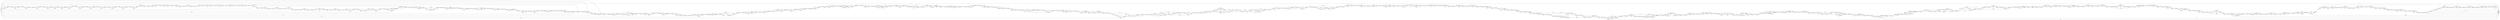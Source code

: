 digraph {
	graph [rankdir=LR]
	node [shape=rectangle]
	2 -> 8 [label=3291]
	8 -> 9 [label=3292]
	9 -> 23 [label=3342]
	23 -> 28 [label=3341]
	23 -> 44 [label=1]
	28 -> 44 [label=40308]
	44 -> 51 [label=40309]
	51 -> 52 [label=3342]
	51 -> 12580 [label=36967]
	52 -> 60 [label=3341]
	52 -> 73 [label=1]
	60 -> 73 [label=3291]
	60 -> 10633 [label=50]
	73 -> 92 [label=3292]
	92 -> 94 [label=3601]
	94 -> 12601 [label=309]
	94 -> 115 [label=3292]
	115 -> 132 [label=3342]
	132 -> 134 [label=40309]
	134 -> 146 [label=40259]
	134 -> 164 [label=50]
	146 -> 164 [label=40256]
	146 -> 167 [label=3]
	164 -> 167 [label=40306]
	167 -> 177 [label=3342]
	167 -> 12626 [label=36967]
	177 -> 200 [label=3292]
	177 -> 10700 [label=50]
	200 -> 207 [label=3342]
	207 -> 211 [label=3292]
	207 -> 228 [label=50]
	211 -> 214 [label=40259]
	214 -> 228 [label=3292]
	214 -> 10723 [label=36967]
	228 -> 232 [label=3342]
	232 -> 248 [label=3291]
	232 -> 10723 [label=51]
	248 -> 253 [label=2566]
	248 -> 269 [label=725]
	253 -> 269 [label=39533]
	269 -> 286 [label=40309]
	286 -> 308 [label=3291]
	286 -> 10777 [label=37018]
	308 -> 373 [label=40309]
	373 -> 390 [label=39577]
	373 -> 394 [label=732]
	390 -> 394 [label=39527]
	390 -> 10798 [label=50]
	394 -> 396 [label=40259]
	396 -> 417 [label=2559]
	396 -> 10798 [label=37700]
	417 -> 465 [label=40309]
	465 -> 468 [label=3342]
	465 -> 503 [label=36967]
	468 -> 489 [label=2560]
	468 -> 10809 [label=782]
	489 -> 495 [label=2560]
	489 -> 510 [label=732]
	495 -> 503 [label=2610]
	503 -> 510 [label=39577]
	510 -> 609 [label=40309]
	609 -> 630 [label=2610]
	609 -> 12761 [label=37699]
	630 -> 720 [label=40309]
	720 -> 741 [label=40259]
	720 -> 10849 [label=50]
	741 -> 819 [label=40309]
	819 -> 840 [label=40308]
	819 -> 21014 [label=1]
	840 -> 867 [label=40309]
	867 -> 885 [label=3342]
	867 -> 10867 [label=36967]
	885 -> 906 [label=2560]
	885 -> 10867 [label=782]
	906 -> 910 [label=40309]
	910 -> 930 [label=2617]
	910 -> 931 [label=37692]
	930 -> 931 [label=2567]
	930 -> 951 [label=50]
	931 -> 942 [label=40259]
	942 -> 951 [label=3292]
	942 -> 978 [label=36967]
	951 -> 978 [label=3342]
	978 -> 981 [label=40309]
	981 -> 1005 [label=3342]
	981 -> 12874 [label=36967]
	1005 -> 1008 [label=40309]
	1008 -> 1044 [label=3342]
	1008 -> 12909 [label=36967]
	1044 -> 1111 [label=40309]
	1111 -> 1132 [label=3342]
	1111 -> 12929 [label=36967]
	1132 -> 1135 [label=40309]
	1135 -> 1156 [label=3342]
	1135 -> 12949 [label=36967]
	1156 -> 1164 [label=40309]
	1164 -> 1185 [label=3342]
	1164 -> 12969 [label=36967]
	1185 -> 1193 [label=40309]
	1193 -> 1197 [label=40259]
	1193 -> 10910 [label=50]
	1197 -> 1218 [label=40252]
	1197 -> 10910 [label=7]
	1218 -> 1239 [label=40309]
	1239 -> 1260 [label=40259]
	1239 -> 10933 [label=50]
	1260 -> 1266 [label=40309]
	1266 -> 1287 [label=39584]
	1266 -> 20869 [label=725]
	1287 -> 1298 [label=40000]
	1287 -> 10943 [label=309]
	1298 -> 1319 [label=2560]
	1298 -> 10943 [label=37440]
	1319 -> 1331 [label=2612]
	1331 -> 1335 [label=3337]
	1335 -> 1337 [label=3342]
	1337 -> 1339 [label=3335]
	1337 -> 1358 [label=7]
	1339 -> 1350 [label=40302]
	1350 -> 1358 [label=40252]
	1350 -> 1371 [label=50]
	1358 -> 1371 [label=40259]
	1371 -> 1373 [label=40309]
	1373 -> 1376 [label=3342]
	1373 -> 13010 [label=36967]
	1376 -> 1 [label=50]
	1376 -> 1384 [label=2567]
	1376 -> 13010 [label=725]
	1384 -> 1397 [label=2562]
	1384 -> 1405 [label=5]
	1397 -> 1405 [label=40254]
	1405 -> 1428 [label=40259]
	1428 -> 1438 [label=3292]
	1428 -> 1449 [label=36967]
	1438 -> 1449 [label=2567]
	1438 -> 14267 [label=725]
	1449 -> 1455 [label=39534]
	1455 -> 1461 [label=2567]
	1455 -> 1476 [label=36967]
	1461 -> 1462 [label=2560]
	1461 -> 14267 [label=7]
	1462 -> 1476 [label=2559]
	1462 -> 13943 [label=1]
	1476 -> 1483 [label=39526]
	1483 -> 1520 [label=40259]
	1520 -> 1536 [label=39527]
	1520 -> 14295 [label=732]
	1536 -> 1543 [label=2560]
	1536 -> 1557 [label=36967]
	1543 -> 1556 [label=3289]
	1556 -> 1557 [label=3292]
	1557 -> 1606 [label=40259]
	1606 -> 1627 [label=39950]
	1606 -> 20485 [label=309]
	1627 -> 1688 [label=40259]
	1688 -> 1712 [label=3292]
	1688 -> 13102 [label=36967]
	1712 -> 1733 [label=2560]
	1712 -> 13102 [label=732]
	1733 -> 1739 [label=40259]
	1739 -> 1769 [label=3285]
	1739 -> 13134 [label=36974]
	1769 -> 1772 [label=3292]
	1772 -> 1778 [label=3285]
	1772 -> 13157 [label=7]
	1778 -> 1790 [label=40252]
	1790 -> 1799 [label=3285]
	1790 -> 13157 [label=36967]
	1799 -> 1811 [label=2560]
	1799 -> 1820 [label=725]
	1811 -> 1820 [label=39534]
	1820 -> 1856 [label=40259]
	1856 -> 1862 [label=40178]
	1856 -> 13195 [label=81]
	1862 -> 1868 [label=39446]
	1862 -> 1883 [label=732]
	1868 -> 1883 [label=2560]
	1868 -> 13195 [label=36886]
	1883 -> 1889 [label=3292]
	1889 -> 1925 [label=40259]
	1925 -> 1940 [label=39950]
	1925 -> 13212 [label=309]
	1940 -> 1961 [label=3292]
	1940 -> 13212 [label=36658]
	1961 -> 1976 [label=40259]
	1976 -> 2000 [label=3292]
	1976 -> 13249 [label=36967]
	2000 -> 2036 [label=40259]
	2036 -> 2054 [label=40257]
	2036 -> 2057 [label=2]
	2054 -> 2057 [label=3290]
	2054 -> 13270 [label=36967]
	2057 -> 2069 [label=3292]
	2069 -> 2081 [label=2567]
	2069 -> 13270 [label=725]
	2081 -> 2093 [label=2560]
	2081 -> 13294 [label=7]
	2093 -> 2102 [label=3285]
	2102 -> 2105 [label=40259]
	2105 -> 2108 [label=40178]
	2105 -> 13317 [label=81]
	2108 -> 2129 [label=3292]
	2108 -> 13317 [label=36886]
	2129 -> 2141 [label=40259]
	2141 -> 2150 [label=40252]
	2141 -> 2162 [label=7]
	2150 -> 2155 [label=39527]
	2150 -> 2171 [label=725]
	2155 -> 1 [label=81]
	2155 -> 2162 [label=39446]
	2162 -> 2171 [label=39453]
	2171 -> 2174 [label=40178]
	2174 -> 2204 [label=3292]
	2174 -> 20022 [label=36886]
	2204 -> 2222 [label=3285]
	2204 -> 14433 [label=36893]
	2222 -> 2225 [label=2559]
	2222 -> 13946 [label=726]
	2225 -> 2243 [label=2566]
	2243 -> 2252 [label=40178]
	2252 -> 2266 [label=40177]
	2252 -> 2273 [label=1]
	2266 -> 2273 [label=40170]
	2266 -> 2287 [label=7]
	2273 -> 2281 [label=40171]
	2281 -> 2287 [label=3285]
	2281 -> 20048 [label=36886]
	2287 -> 2296 [label=3292]
	2296 -> 2316 [label=3291]
	2296 -> 2317 [label=1]
	2316 -> 2317 [label=3600]
	2317 -> 2326 [label=3601]
	2326 -> 2347 [label=2559]
	2326 -> 14007 [label=37619]
	2347 -> 2351 [label=2565]
	2351 -> 2366 [label=39451]
	2366 -> 2369 [label=2565]
	2366 -> 2403 [label=36886]
	2369 -> 2372 [label=3292]
	2372 -> 2393 [label=2561]
	2372 -> 14504 [label=731]
	2393 -> 2396 [label=3292]
	2396 -> 2403 [label=2565]
	2396 -> 2417 [label=727]
	2403 -> 2417 [label=39451]
	2417 -> 2454 [label=40178]
	2454 -> 2456 [label=39451]
	2454 -> 2475 [label=727]
	2456 -> 2475 [label=2565]
	2456 -> 2477 [label=36886]
	2475 -> 2477 [label=3292]
	2477 -> 2498 [label=39451]
	2477 -> 14564 [label=727]
	2498 -> 2531 [label=40178]
	2531 -> 2558 [label=3292]
	2531 -> 20170 [label=36886]
	2558 -> 2579 [label=2565]
	2558 -> 14584 [label=37613]
	2579 -> 2594 [label=40178]
	2594 -> 2613 [label=3601]
	2594 -> 14586 [label=36577]
	2613 -> 2634 [label=2565]
	2613 -> 14586 [label=1036]
	2634 -> 2639 [label=40178]
	2639 -> 2660 [label=2564]
	2639 -> 14043 [label=37614]
	2660 -> 2669 [label=40178]
	2669 -> 2690 [label=2565]
	2669 -> 14624 [label=37613]
	2690 -> 2765 [label=40178]
	2765 -> 20191 [label=36886]
	2765 -> 2792 [label=3292]
	2792 -> 2819 [label=40178]
	2819 -> 2840 [label=3292]
	2819 -> 20236 [label=36886]
	2840 -> 2858 [label=40178]
	2858 -> 2885 [label=3292]
	2858 -> 20262 [label=36886]
	2885 -> 2951 [label=40178]
	2951 -> 2972 [label=3292]
	2951 -> 20282 [label=36886]
	2972 -> 3002 [label=40178]
	3002 -> 3011 [label=3292]
	3002 -> 3023 [label=36886]
	3011 -> 3023 [label=2560]
	3011 -> 3032 [label=732]
	3023 -> 3032 [label=39446]
	3032 -> 3056 [label=40178]
	3056 -> 3077 [label=39446]
	3056 -> 14664 [label=732]
	3077 -> 3107 [label=40178]
	3107 -> 3110 [label=3292]
	3107 -> 3140 [label=36886]
	3110 -> 3131 [label=2560]
	3110 -> 14684 [label=732]
	3131 -> 3140 [label=3292]
	3140 -> 3146 [label=40178]
	3146 -> 3177 [label=2560]
	3146 -> 14714 [label=37618]
	3177 -> 1 [label=1]
	3177 -> 3185 [label=2559]
	3185 -> 3200 [label=3291]
	3200 -> 3216 [label=40177]
	3216 -> 3228 [label=40172]
	3216 -> 3237 [label=5]
	3228 -> 3237 [label=39863]
	3228 -> 3249 [label=309]
	3237 -> 3249 [label=39868]
	3249 -> 3260 [label=40177]
	3260 -> 3281 [label=2559]
	3260 -> 14742 [label=37618]
	3281 -> 3481 [label=40177]
	3481 -> 3502 [label=39868]
	3481 -> 20575 [label=309]
	3502 -> 3505 [label=40177]
	3505 -> 3526 [label=2559]
	3505 -> 14751 [label=37618]
	3526 -> 3535 [label=3291]
	3535 -> 3556 [label=2559]
	3535 -> 14767 [label=37618]
	3556 -> 3559 [label=3604]
	3559 -> 1 [label=4]
	3559 -> 3580 [label=3291]
	3559 -> 20595 [label=309]
	3580 -> 3601 [label=3291]
	3580 -> 20615 [label=309]
	3601 -> 3685 [label=3600]
	3685 -> 3706 [label=2868]
	3685 -> 14802 [label=732]
	3706 -> 3723 [label=3600]
	3723 -> 3744 [label=2559]
	3723 -> 14822 [label=1041]
	3744 -> 3775 [label=3600]
	3775 -> 3796 [label=2559]
	3775 -> 14842 [label=1041]
	3796 -> 3805 [label=3600]
	3805 -> 3826 [label=3291]
	3805 -> 20635 [label=309]
	3826 -> 3841 [label=3600]
	3841 -> 3852 [label=2868]
	3841 -> 14863 [label=732]
	3852 -> 3873 [label=2559]
	3852 -> 14863 [label=309]
	3873 -> 4128 [label=3600]
	4128 -> 4170 [label=3291]
	4128 -> 20685 [label=309]
	4170 -> 4227 [label=3600]
	4227 -> 1 [label=2]
	4227 -> 4260 [label=3598]
	4260 -> 4292 [label=3595]
	4260 -> 1 [label=3]
	4292 -> 4293 [label=2870]
	4292 -> 1 [label=725]
	4293 -> 4305 [label=2868]
	4293 -> 1 [label=2]
	4305 -> 4353 [label=2559]
	4305 -> 20732 [label=309]
	4353 -> 4392 [label=2868]
	4392 -> 4413 [label=2559]
	4392 -> 20752 [label=309]
	4413 -> 4566 [label=2868]
	4566 -> 4593 [label=2559]
	4566 -> 20778 [label=309]
	4593 -> 4608 [label=2868]
	4608 -> 4629 [label=2559]
	4608 -> 20798 [label=309]
	4629 -> 4653 [label=2868]
	4653 -> 1 [label=2559]
	4653 -> 20809 [label=309]
	6002 -> 6064 [label=52]
	6064 -> 6085 [label=50]
	6064 -> 19206 [label=2]
	6085 -> 6130 [label=52]
	6130 -> 6151 [label=50]
	6130 -> 19226 [label=2]
	6151 -> 6163 [label=52]
	6163 -> 6184 [label=50]
	6163 -> 19246 [label=2]
	6184 -> 6193 [label=52]
	6193 -> 6214 [label=50]
	6193 -> 19266 [label=2]
	6214 -> 6241 [label=50]
	6214 -> 19292 [label=2]
	6241 -> 6319 [label=50]
	6241 -> 19369 [label=2]
	6319 -> 6340 [label=50]
	6319 -> 19389 [label=2]
	6340 -> 6361 [label=52]
	6361 -> 6382 [label=50]
	6361 -> 19409 [label=2]
	6382 -> 6385 [label=52]
	6385 -> 6424 [label=50]
	6385 -> 19447 [label=2]
	6424 -> 6430 [label=52]
	6430 -> 6458 [label=50]
	6430 -> 19474 [label=2]
	6458 -> 6468 [label=52]
	6468 -> 6489 [label=50]
	6468 -> 19494 [label=2]
	6489 -> 6538 [label=52]
	6538 -> 6621 [label=50]
	6538 -> 19576 [label=2]
	6621 -> 6730 [label=52]
	6730 -> 6751 [label=50]
	6730 -> 19596 [label=2]
	6751 -> 6772 [label=50]
	6751 -> 10974 [label=2]
	6772 -> 6787 [label=133]
	6787 -> 6808 [label=50]
	6787 -> 11005 [label=83]
	6808 -> 6829 [label=133]
	6829 -> 6903 [label=50]
	6829 -> 11078 [label=83]
	6903 -> 6949 [label=133]
	6949 -> 6970 [label=50]
	6949 -> 11098 [label=83]
	6970 -> 7048 [label=133]
	7048 -> 7069 [label=50]
	7048 -> 11118 [label=83]
	7069 -> 7120 [label=133]
	7120 -> 7147 [label=50]
	7120 -> 11144 [label=83]
	7147 -> 7168 [label=50]
	7147 -> 11164 [label=83]
	7168 -> 7228 [label=133]
	7228 -> 7249 [label=50]
	7228 -> 11184 [label=83]
	7249 -> 7294 [label=133]
	7294 -> 7315 [label=131]
	7294 -> 19624 [label=2]
	7315 -> 7521 [label=133]
	7521 -> 7542 [label=52]
	7521 -> 11204 [label=81]
	7542 -> 7611 [label=133]
	7611 -> 7686 [label=50]
	7611 -> 11267 [label=83]
	7686 -> 7695 [label=131]
	7695 -> 7716 [label=50]
	7695 -> 11298 [label=81]
	7716 -> 7740 [label=131]
	7740 -> 7761 [label=50]
	7740 -> 11318 [label=81]
	7761 -> 7764 [label=131]
	7764 -> 7785 [label=50]
	7764 -> 11338 [label=81]
	7785 -> 7786 [label=131]
	7786 -> 7802 [label=132]
	7802 -> 7824 [label=51]
	7802 -> 11359 [label=81]
	7824 -> 7865 [label=132]
	7865 -> 7874 [label=51]
	7865 -> 7896 [label=81]
	7874 -> 7895 [label=50]
	7874 -> 13339 [label=1]
	7895 -> 7896 [label=51]
	7896 -> 7902 [label=132]
	7902 -> 7932 [label=50]
	7902 -> 11418 [label=82]
	7932 -> 7947 [label=132]
	7947 -> 7965 [label=51]
	7947 -> 11451 [label=81]
	7965 -> 7998 [label=50]
	7965 -> 11451 [label=1]
	7998 -> 8004 [label=51]
	8004 -> 8013 [label=50]
	8004 -> 8031 [label=1]
	8013 -> 8028 [label=131]
	8028 -> 8031 [label=50]
	8028 -> 8049 [label=81]
	8031 -> 8046 [label=51]
	8046 -> 8049 [label=50]
	8046 -> 8067 [label=1]
	8049 -> 8067 [label=131]
	8067 -> 8121 [label=132]
	8121 -> 8142 [label=50]
	8121 -> 11515 [label=82]
	8142 -> 8154 [label=51]
	8154 -> 8193 [label=51]
	8154 -> 11546 [label=36654]
	8193 -> 8202 [label=36709]
	8202 -> 8208 [label=36708]
	8202 -> 8223 [label=1]
	8208 -> 8223 [label=50]
	8208 -> 8229 [label=36658]
	8223 -> 8229 [label=51]
	8229 -> 8237 [label=51]
	8229 -> 8268 [label=36658]
	8237 -> 8264 [label=50]
	8237 -> 13470 [label=1]
	8264 -> 8268 [label=51]
	8268 -> 8271 [label=36709]
	8271 -> 8310 [label=50]
	8271 -> 11634 [label=36659]
	8310 -> 8319 [label=51]
	8319 -> 8361 [label=36709]
	8361 -> 8388 [label=51]
	8361 -> 11704 [label=36658]
	8388 -> 8412 [label=36709]
	8412 -> 8433 [label=50]
	8412 -> 11710 [label=36659]
	8433 -> 8451 [label=51]
	8451 -> 8487 [label=36709]
	8487 -> 8511 [label=50]
	8487 -> 11765 [label=36659]
	8511 -> 8593 [label=36709]
	8593 -> 8633 [label=50]
	8593 -> 11787 [label=36659]
	8633 -> 8636 [label=36708]
	8636 -> 8678 [label=36708]
	8636 -> 13580 [label=1]
	8678 -> 8696 [label=36709]
	8696 -> 8723 [label=36708]
	8696 -> 13606 [label=1]
	8723 -> 8735 [label=36709]
	8735 -> 8756 [label=50]
	8735 -> 11824 [label=36659]
	8756 -> 8777 [label=36709]
	8777 -> 8792 [label=36708]
	8777 -> 8816 [label=1]
	8792 -> 8816 [label=50]
	8792 -> 8822 [label=36658]
	8816 -> 8822 [label=51]
	8822 -> 8835 [label=36709]
	8835 -> 8836 [label=36710]
	8836 -> 8858 [label=36711]
	8858 -> 8879 [label=50]
	8858 -> 11869 [label=36661]
	8879 -> 8901 [label=56]
	8879 -> 8921 [label=36658]
	8901 -> 8907 [label=781]
	8907 -> 8921 [label=783]
	8921 -> 8996 [label=37441]
	8996 -> 9017 [label=783]
	8996 -> 11934 [label=36658]
	9017 -> 9038 [label=50]
	9017 -> 11940 [label=37391]
	9038 -> 9047 [label=54]
	9047 -> 9056 [label=783]
	9056 -> 9065 [label=37441]
	9065 -> 9074 [label=783]
	9065 -> 9086 [label=36658]
	9074 -> 9086 [label=779]
	9074 -> 9095 [label=4]
	9086 -> 9095 [label=37437]
	9095 -> 9188 [label=37441]
	9188 -> 9212 [label=783]
	9188 -> 12015 [label=36658]
	9212 -> 9218 [label=37441]
	9218 -> 9239 [label=36713]
	9218 -> 14063 [label=728]
	9239 -> 9270 [label=37441]
	9270 -> 9305 [label=37750]
	9305 -> 9317 [label=37746]
	9305 -> 9326 [label=4]
	9317 -> 9326 [label=779]
	9317 -> 9338 [label=36967]
	9326 -> 9338 [label=783]
	9338 -> 9356 [label=37750]
	9356 -> 9377 [label=782]
	9356 -> 12055 [label=36968]
	9377 -> 9380 [label=783]
	9377 -> 9398 [label=36967]
	9380 -> 9389 [label=51]
	9380 -> 9401 [label=732]
	9389 -> 9398 [label=50]
	9389 -> 9410 [label=1]
	9398 -> 9401 [label=37017]
	9401 -> 9410 [label=37749]
	9410 -> 9419 [label=37750]
	9419 -> 9440 [label=782]
	9419 -> 12081 [label=36968]
	9440 -> 9458 [label=783]
	9458 -> 9479 [label=37750]
	9479 -> 9500 [label=37017]
	9479 -> 13718 [label=733]
	9500 -> 9524 [label=37750]
	9524 -> 9527 [label=783]
	9524 -> 12134 [label=36967]
	9527 -> 9548 [label=50]
	9527 -> 12134 [label=733]
	9548 -> 9569 [label=50]
	9548 -> 12156 [label=37700]
	9569 -> 9590 [label=783]
	9569 -> 12176 [label=36967]
	9590 -> 9593 [label=37750]
	9593 -> 9614 [label=1173]
	9593 -> 19932 [label=36577]
	9614 -> 9659 [label=37750]
	9659 -> 9689 [label=783]
	9659 -> 12205 [label=36967]
	9689 -> 9749 [label=37750]
	9749 -> 9758 [label=54]
	9749 -> 12208 [label=37696]
	9758 -> 9770 [label=50]
	9758 -> 9779 [label=4]
	9770 -> 9773 [label=37017]
	9773 -> 9779 [label=37746]
	9779 -> 9791 [label=37750]
	9791 -> 9818 [label=37746]
	9791 -> 19724 [label=4]
	9818 -> 9848 [label=37750]
	9848 -> 9866 [label=783]
	9848 -> 12234 [label=36967]
	9866 -> 9887 [label=779]
	9866 -> 19727 [label=4]
	9887 -> 9893 [label=37018]
	9887 -> 13770 [label=732]
	9893 -> 9914 [label=37017]
	9893 -> 13770 [label=1]
	9914 -> 9923 [label=37018]
	9914 -> 9962 [label=732]
	9923 -> 9944 [label=51]
	9923 -> 12283 [label=36967]
	9944 -> 9953 [label=37018]
	9953 -> 9962 [label=37017]
	9953 -> 12295 [label=1]
	9962 -> 9983 [label=50]
	9962 -> 12295 [label=37699]
	9983 -> 9995 [label=1092]
	9995 -> 10122 [label=37750]
	10122 -> 10143 [label=783]
	10122 -> 12331 [label=81]
	10122 -> 19948 [label=36886]
	10143 -> 10173 [label=37750]
	10173 -> 10189 [label=783]
	10173 -> 12348 [label=36967]
	10189 -> 10202 [label=37750]
	10202 -> 10223 [label=37025]
	10202 -> 20829 [label=725]
	10223 -> 10229 [label=37750]
	10229 -> 10250 [label=1173]
	10229 -> 19968 [label=36577]
	10250 -> 10299 [label=37750]
	10299 -> 10320 [label=37749]
	10299 -> 19860 [label=1]
	10320 -> 10348 [label=37750]
	10348 -> 10371 [label=783]
	10348 -> 12400 [label=36967]
	10371 -> 10430 [label=50]
	10371 -> 13815 [label=733]
	10430 -> 10441 [label=37017]
	10441 -> 10445 [label=37750]
	10445 -> 10451 [label=783]
	10445 -> 10467 [label=36967]
	10451 -> 10467 [label=50]
	10451 -> 10472 [label=733]
	10467 -> 10472 [label=37017]
	10472 -> 10478 [label=37750]
	10478 -> 10483 [label=37017]
	10478 -> 10499 [label=733]
	10483 -> 10499 [label=50]
	10483 -> 12471 [label=36967]
	10499 -> 10520 [label=50]
	10499 -> 12471 [label=733]
	10520 -> 10552 [label=783]
	10552 -> 10575 [label=37750]
	10575 -> 12519 [label=37700]
	10575 -> 9 [label=50]
	10633 -> 10646 [label=37017]
	10646 -> 115 [label=50]
	10646 -> 132 [label=36967]
	10700 -> 200 [label=50]
	10723 -> 10736 [label=37018]
	10736 -> 269 [label=51]
	10736 -> 253 [label=36967]
	10777 -> 308 [label=37018]
	10798 -> 417 [label=37750]
	10809 -> 495 [label=50]
	10809 -> 489 [label=732]
	10849 -> 741 [label=50]
	10867 -> 906 [label=37749]
	10910 -> 1218 [label=57]
	10933 -> 1260 [label=50]
	10943 -> 10945 [label=37749]
	10945 -> 10947 [label=37024]
	10945 -> 1331 [label=725]
	10947 -> 10949 [label=36715]
	10947 -> 12984 [label=309]
	10949 -> 10953 [label=36710]
	10949 -> 1335 [label=5]
	10953 -> 1319 [label=52]
	10953 -> 12984 [label=36658]
	10974 -> 6772 [label=83]
	11005 -> 6808 [label=83]
	11078 -> 6903 [label=83]
	11098 -> 6970 [label=83]
	11118 -> 7069 [label=83]
	11144 -> 7147 [label=83]
	11164 -> 7168 [label=83]
	11184 -> 7249 [label=83]
	11204 -> 7542 [label=81]
	11267 -> 1 [label=2]
	11267 -> 7686 [label=81]
	11298 -> 7716 [label=81]
	11318 -> 7761 [label=81]
	11338 -> 7785 [label=81]
	11359 -> 7824 [label=81]
	11418 -> 7932 [label=82]
	11451 -> 8013 [label=81]
	11451 -> 7998 [label=1]
	11515 -> 11528 [label=81]
	11515 -> 8142 [label=1]
	11528 -> 8154 [label=36654]
	11546 -> 8193 [label=36658]
	11634 -> 8319 [label=36658]
	11634 -> 8310 [label=1]
	11704 -> 8388 [label=36658]
	11710 -> 8451 [label=36658]
	11710 -> 8433 [label=1]
	11765 -> 8511 [label=36659]
	11787 -> 8633 [label=36658]
	11787 -> 8636 [label=1]
	11824 -> 8756 [label=36659]
	11869 -> 8879 [label=36664]
	11934 -> 9017 [label=36658]
	11940 -> 11943 [label=37387]
	11940 -> 9038 [label=4]
	11943 -> 9056 [label=36658]
	11943 -> 9047 [label=729]
	12015 -> 9212 [label=36658]
	12055 -> 9377 [label=36968]
	12081 -> 9458 [label=36967]
	12081 -> 9440 [label=1]
	12134 -> 9548 [label=37700]
	12156 -> 9569 [label=37700]
	12176 -> 9590 [label=36967]
	12205 -> 9689 [label=36967]
	12208 -> 9770 [label=36967]
	12208 -> 9773 [label=729]
	12234 -> 12255 [label=36658]
	12234 -> 19727 [label=309]
	12255 -> 9887 [label=36971]
	12283 -> 9944 [label=36967]
	12295 -> 9995 [label=36658]
	12295 -> 9983 [label=1042]
	12331 -> 10143 [label=36967]
	12348 -> 10189 [label=36967]
	12400 -> 12404 [label=37694]
	12404 -> 12419 [label=37700]
	12419 -> 10430 [label=36967]
	12419 -> 10441 [label=733]
	12471 -> 12473 [label=37700]
	12473 -> 10552 [label=36967]
	12473 -> 10520 [label=733]
	12519 -> 28 [label=36967]
	12519 -> 13916 [label=733]
	12580 -> 12601 [label=36658]
	12580 -> 92 [label=309]
	12601 -> 10633 [label=36967]
	12626 -> 12647 [label=36658]
	12626 -> 20425 [label=309]
	12647 -> 211 [label=36967]
	12761 -> 630 [label=37699]
	12874 -> 1005 [label=36967]
	12909 -> 1044 [label=36967]
	12929 -> 1132 [label=36967]
	12949 -> 1156 [label=36967]
	12969 -> 1185 [label=36967]
	12984 -> 1339 [label=36967]
	13010 -> 1397 [label=37692]
	13102 -> 1733 [label=37699]
	13134 -> 1778 [label=36967]
	13134 -> 1769 [label=7]
	13157 -> 1811 [label=36974]
	13195 -> 1889 [label=36967]
	13212 -> 1961 [label=36967]
	13249 -> 2000 [label=36967]
	13270 -> 13273 [label=37692]
	13273 -> 13294 [label=36967]
	13273 -> 2093 [label=725]
	13294 -> 2102 [label=36974]
	13317 -> 2129 [label=36967]
	13339 -> 7895 [label=1]
	13470 -> 8264 [label=1]
	13580 -> 8678 [label=1]
	13606 -> 8723 [label=1]
	13718 -> 9500 [label=733]
	13770 -> 9914 [label=733]
	13815 -> 12400 [label=727]
	13815 -> 12404 [label=6]
	13916 -> 2 [label=732]
	13916 -> 8 [label=1]
	13943 -> 1483 [label=733]
	13946 -> 2243 [label=37612]
	14007 -> 14016 [label=733]
	14007 -> 2351 [label=36886]
	14016 -> 2347 [label=6]
	14016 -> 2369 [label=727]
	14043 -> 2660 [label=37614]
	14063 -> 9239 [label=728]
	14267 -> 13943 [label=732]
	14295 -> 1543 [label=729]
	14295 -> 1556 [label=3]
	14433 -> 2225 [label=7]
	14433 -> 13946 [label=36886]
	14504 -> 2393 [label=731]
	14564 -> 2498 [label=727]
	14584 -> 2579 [label=37613]
	14586 -> 2634 [label=37613]
	14624 -> 2690 [label=37613]
	14664 -> 3077 [label=732]
	14684 -> 3131 [label=732]
	14714 -> 3185 [label=732]
	14714 -> 3200 [label=36886]
	14742 -> 3281 [label=37618]
	14751 -> 3526 [label=732]
	14751 -> 3535 [label=36886]
	14767 -> 1 [label=36573]
	14767 -> 3556 [label=1045]
	14802 -> 3706 [label=732]
	14822 -> 3744 [label=1041]
	14842 -> 3796 [label=1041]
	14863 -> 3873 [label=1041]
	19186 -> 6002 [label=2]
	19206 -> 6085 [label=2]
	19226 -> 6151 [label=2]
	19246 -> 6184 [label=2]
	19266 -> 6214 [label=2]
	19292 -> 6241 [label=2]
	19369 -> 6319 [label=2]
	19389 -> 6340 [label=2]
	19409 -> 6382 [label=2]
	19447 -> 6424 [label=2]
	19474 -> 6458 [label=2]
	19494 -> 6489 [label=2]
	19576 -> 6621 [label=2]
	19596 -> 6751 [label=2]
	19624 -> 7315 [label=2]
	19724 -> 9818 [label=4]
	19727 -> 12255 [label=313]
	19860 -> 10320 [label=1]
	19932 -> 9614 [label=36577]
	19948 -> 12331 [label=36886]
	19968 -> 10250 [label=36577]
	20022 -> 2204 [label=36886]
	20048 -> 2326 [label=36577]
	20048 -> 2316 [label=309]
	20170 -> 2558 [label=36886]
	20191 -> 20212 [label=36577]
	20191 -> 20535 [label=309]
	20212 -> 2792 [label=36886]
	20236 -> 2840 [label=36886]
	20262 -> 2885 [label=36886]
	20282 -> 2972 [label=36886]
	20425 -> 12647 [label=309]
	20485 -> 1627 [label=309]
	20535 -> 20212 [label=309]
	20575 -> 3502 [label=309]
	20595 -> 3580 [label=309]
	20615 -> 3601 [label=309]
	20635 -> 3826 [label=309]
	20685 -> 4170 [label=309]
	20732 -> 4353 [label=309]
	20752 -> 4413 [label=309]
	20778 -> 4593 [label=309]
	20798 -> 4629 [label=309]
	20809 -> 1 [label=309]
	20829 -> 10223 [label=725]
	20869 -> 1287 [label=725]
	21014 -> 840 [label=1]
	0 -> 2 [label=2559]
	0 -> 10974 [label=81]
	0 -> 7786 [label=1]
	0 -> 8907 [label=2]
	0 -> 11869 [label=3]
	0 -> 8835 [label=1]
	0 -> 11528 [label=36573]
	0 -> 9270 [label=309]
	0 -> 11546 [label=4]
	0 -> 8901 [label=725]
	0 -> 8836 [label=1]
	0 -> 6002 [label=50]
	0 -> 19186 [label=2]
}
